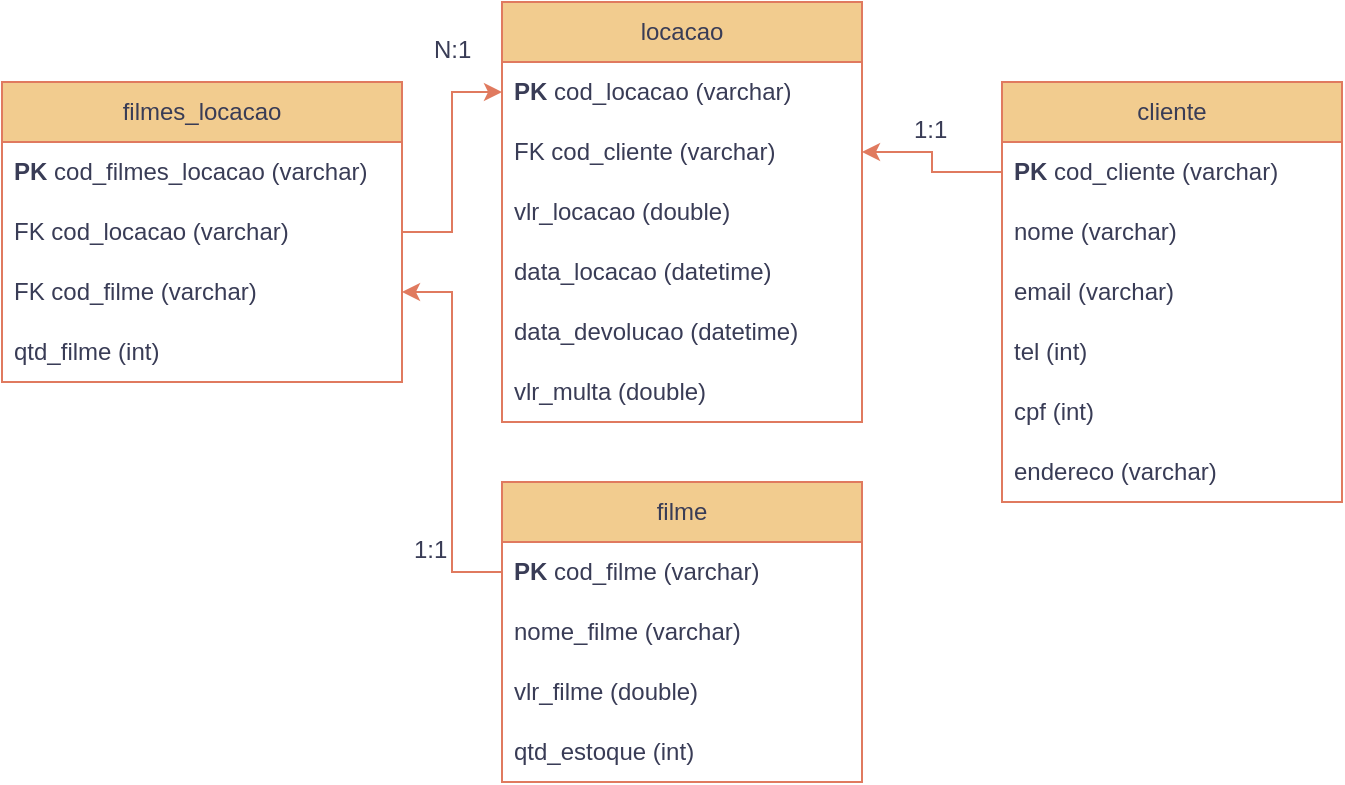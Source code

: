 <mxfile version="22.0.0" type="device">
  <diagram id="R2lEEEUBdFMjLlhIrx00" name="Page-1">
    <mxGraphModel dx="1034" dy="734" grid="1" gridSize="10" guides="1" tooltips="1" connect="1" arrows="1" fold="1" page="1" pageScale="1" pageWidth="850" pageHeight="1100" math="0" shadow="0" extFonts="Permanent Marker^https://fonts.googleapis.com/css?family=Permanent+Marker">
      <root>
        <mxCell id="0" />
        <mxCell id="1" parent="0" />
        <mxCell id="8sBruQDU4nXfUa4fwqbi-1" value="locacao" style="swimlane;fontStyle=0;childLayout=stackLayout;horizontal=1;startSize=30;horizontalStack=0;resizeParent=1;resizeParentMax=0;resizeLast=0;collapsible=1;marginBottom=0;whiteSpace=wrap;html=1;fillColor=#F2CC8F;labelBackgroundColor=none;strokeColor=#E07A5F;fontColor=#393C56;" parent="1" vertex="1">
          <mxGeometry x="260" y="40" width="180" height="210" as="geometry" />
        </mxCell>
        <mxCell id="8sBruQDU4nXfUa4fwqbi-2" value="&lt;b&gt;PK &lt;/b&gt;cod_locacao (varchar)" style="text;strokeColor=none;fillColor=none;align=left;verticalAlign=middle;spacingLeft=4;spacingRight=4;overflow=hidden;points=[[0,0.5],[1,0.5]];portConstraint=eastwest;rotatable=0;whiteSpace=wrap;html=1;labelBackgroundColor=none;fontColor=#393C56;" parent="8sBruQDU4nXfUa4fwqbi-1" vertex="1">
          <mxGeometry y="30" width="180" height="30" as="geometry" />
        </mxCell>
        <mxCell id="8sBruQDU4nXfUa4fwqbi-4" value="FK cod_cliente (varchar)" style="text;strokeColor=none;fillColor=none;align=left;verticalAlign=middle;spacingLeft=4;spacingRight=4;overflow=hidden;points=[[0,0.5],[1,0.5]];portConstraint=eastwest;rotatable=0;whiteSpace=wrap;html=1;labelBackgroundColor=none;fontColor=#393C56;" parent="8sBruQDU4nXfUa4fwqbi-1" vertex="1">
          <mxGeometry y="60" width="180" height="30" as="geometry" />
        </mxCell>
        <mxCell id="8sBruQDU4nXfUa4fwqbi-20" value="vlr_locacao (double)" style="text;strokeColor=none;fillColor=none;align=left;verticalAlign=middle;spacingLeft=4;spacingRight=4;overflow=hidden;points=[[0,0.5],[1,0.5]];portConstraint=eastwest;rotatable=0;whiteSpace=wrap;html=1;labelBackgroundColor=none;fontColor=#393C56;" parent="8sBruQDU4nXfUa4fwqbi-1" vertex="1">
          <mxGeometry y="90" width="180" height="30" as="geometry" />
        </mxCell>
        <mxCell id="8sBruQDU4nXfUa4fwqbi-21" value="data_locacao (datetime)" style="text;strokeColor=none;fillColor=none;align=left;verticalAlign=middle;spacingLeft=4;spacingRight=4;overflow=hidden;points=[[0,0.5],[1,0.5]];portConstraint=eastwest;rotatable=0;whiteSpace=wrap;html=1;labelBackgroundColor=none;fontColor=#393C56;" parent="8sBruQDU4nXfUa4fwqbi-1" vertex="1">
          <mxGeometry y="120" width="180" height="30" as="geometry" />
        </mxCell>
        <mxCell id="8sBruQDU4nXfUa4fwqbi-22" value="data_devolucao (datetime)" style="text;strokeColor=none;fillColor=none;align=left;verticalAlign=middle;spacingLeft=4;spacingRight=4;overflow=hidden;points=[[0,0.5],[1,0.5]];portConstraint=eastwest;rotatable=0;whiteSpace=wrap;html=1;labelBackgroundColor=none;fontColor=#393C56;" parent="8sBruQDU4nXfUa4fwqbi-1" vertex="1">
          <mxGeometry y="150" width="180" height="30" as="geometry" />
        </mxCell>
        <mxCell id="8sBruQDU4nXfUa4fwqbi-28" value="vlr_multa (double)" style="text;strokeColor=none;fillColor=none;align=left;verticalAlign=middle;spacingLeft=4;spacingRight=4;overflow=hidden;points=[[0,0.5],[1,0.5]];portConstraint=eastwest;rotatable=0;whiteSpace=wrap;html=1;labelBackgroundColor=none;fontColor=#393C56;" parent="8sBruQDU4nXfUa4fwqbi-1" vertex="1">
          <mxGeometry y="180" width="180" height="30" as="geometry" />
        </mxCell>
        <mxCell id="8sBruQDU4nXfUa4fwqbi-5" value="filme" style="swimlane;fontStyle=0;childLayout=stackLayout;horizontal=1;startSize=30;horizontalStack=0;resizeParent=1;resizeParentMax=0;resizeLast=0;collapsible=1;marginBottom=0;whiteSpace=wrap;html=1;fillColor=#F2CC8F;labelBackgroundColor=none;strokeColor=#E07A5F;fontColor=#393C56;" parent="1" vertex="1">
          <mxGeometry x="260" y="280" width="180" height="150" as="geometry" />
        </mxCell>
        <mxCell id="8sBruQDU4nXfUa4fwqbi-6" value="&lt;b&gt;PK &lt;/b&gt;cod_filme (varchar)" style="text;strokeColor=none;fillColor=none;align=left;verticalAlign=middle;spacingLeft=4;spacingRight=4;overflow=hidden;points=[[0,0.5],[1,0.5]];portConstraint=eastwest;rotatable=0;whiteSpace=wrap;html=1;labelBackgroundColor=none;fontColor=#393C56;" parent="8sBruQDU4nXfUa4fwqbi-5" vertex="1">
          <mxGeometry y="30" width="180" height="30" as="geometry" />
        </mxCell>
        <mxCell id="8sBruQDU4nXfUa4fwqbi-7" value="nome_filme (varchar)" style="text;strokeColor=none;fillColor=none;align=left;verticalAlign=middle;spacingLeft=4;spacingRight=4;overflow=hidden;points=[[0,0.5],[1,0.5]];portConstraint=eastwest;rotatable=0;whiteSpace=wrap;html=1;labelBackgroundColor=none;fontColor=#393C56;" parent="8sBruQDU4nXfUa4fwqbi-5" vertex="1">
          <mxGeometry y="60" width="180" height="30" as="geometry" />
        </mxCell>
        <mxCell id="8sBruQDU4nXfUa4fwqbi-8" value="vlr_filme (double)" style="text;strokeColor=none;fillColor=none;align=left;verticalAlign=middle;spacingLeft=4;spacingRight=4;overflow=hidden;points=[[0,0.5],[1,0.5]];portConstraint=eastwest;rotatable=0;whiteSpace=wrap;html=1;labelBackgroundColor=none;fontColor=#393C56;" parent="8sBruQDU4nXfUa4fwqbi-5" vertex="1">
          <mxGeometry y="90" width="180" height="30" as="geometry" />
        </mxCell>
        <mxCell id="8sBruQDU4nXfUa4fwqbi-27" value="qtd_estoque (int)" style="text;strokeColor=none;fillColor=none;align=left;verticalAlign=middle;spacingLeft=4;spacingRight=4;overflow=hidden;points=[[0,0.5],[1,0.5]];portConstraint=eastwest;rotatable=0;whiteSpace=wrap;html=1;labelBackgroundColor=none;fontColor=#393C56;" parent="8sBruQDU4nXfUa4fwqbi-5" vertex="1">
          <mxGeometry y="120" width="180" height="30" as="geometry" />
        </mxCell>
        <mxCell id="8sBruQDU4nXfUa4fwqbi-9" value="cliente" style="swimlane;fontStyle=0;childLayout=stackLayout;horizontal=1;startSize=30;horizontalStack=0;resizeParent=1;resizeParentMax=0;resizeLast=0;collapsible=1;marginBottom=0;whiteSpace=wrap;html=1;fillColor=#F2CC8F;labelBackgroundColor=none;strokeColor=#E07A5F;fontColor=#393C56;" parent="1" vertex="1">
          <mxGeometry x="510" y="80" width="170" height="210" as="geometry" />
        </mxCell>
        <mxCell id="8sBruQDU4nXfUa4fwqbi-10" value="&lt;b&gt;PK &lt;/b&gt;cod_cliente (varchar)" style="text;strokeColor=none;fillColor=none;align=left;verticalAlign=middle;spacingLeft=4;spacingRight=4;overflow=hidden;points=[[0,0.5],[1,0.5]];portConstraint=eastwest;rotatable=0;whiteSpace=wrap;html=1;labelBackgroundColor=none;fontColor=#393C56;" parent="8sBruQDU4nXfUa4fwqbi-9" vertex="1">
          <mxGeometry y="30" width="170" height="30" as="geometry" />
        </mxCell>
        <mxCell id="8sBruQDU4nXfUa4fwqbi-11" value="nome (varchar)" style="text;strokeColor=none;fillColor=none;align=left;verticalAlign=middle;spacingLeft=4;spacingRight=4;overflow=hidden;points=[[0,0.5],[1,0.5]];portConstraint=eastwest;rotatable=0;whiteSpace=wrap;html=1;labelBackgroundColor=none;fontColor=#393C56;" parent="8sBruQDU4nXfUa4fwqbi-9" vertex="1">
          <mxGeometry y="60" width="170" height="30" as="geometry" />
        </mxCell>
        <mxCell id="8sBruQDU4nXfUa4fwqbi-12" value="email (varchar)" style="text;strokeColor=none;fillColor=none;align=left;verticalAlign=middle;spacingLeft=4;spacingRight=4;overflow=hidden;points=[[0,0.5],[1,0.5]];portConstraint=eastwest;rotatable=0;whiteSpace=wrap;html=1;labelBackgroundColor=none;fontColor=#393C56;" parent="8sBruQDU4nXfUa4fwqbi-9" vertex="1">
          <mxGeometry y="90" width="170" height="30" as="geometry" />
        </mxCell>
        <mxCell id="8sBruQDU4nXfUa4fwqbi-23" value="tel (int)" style="text;strokeColor=none;fillColor=none;align=left;verticalAlign=middle;spacingLeft=4;spacingRight=4;overflow=hidden;points=[[0,0.5],[1,0.5]];portConstraint=eastwest;rotatable=0;whiteSpace=wrap;html=1;labelBackgroundColor=none;fontColor=#393C56;" parent="8sBruQDU4nXfUa4fwqbi-9" vertex="1">
          <mxGeometry y="120" width="170" height="30" as="geometry" />
        </mxCell>
        <mxCell id="8sBruQDU4nXfUa4fwqbi-24" value="cpf (int)" style="text;strokeColor=none;fillColor=none;align=left;verticalAlign=middle;spacingLeft=4;spacingRight=4;overflow=hidden;points=[[0,0.5],[1,0.5]];portConstraint=eastwest;rotatable=0;whiteSpace=wrap;html=1;labelBackgroundColor=none;fontColor=#393C56;" parent="8sBruQDU4nXfUa4fwqbi-9" vertex="1">
          <mxGeometry y="150" width="170" height="30" as="geometry" />
        </mxCell>
        <mxCell id="8sBruQDU4nXfUa4fwqbi-25" value="endereco (varchar)" style="text;strokeColor=none;fillColor=none;align=left;verticalAlign=middle;spacingLeft=4;spacingRight=4;overflow=hidden;points=[[0,0.5],[1,0.5]];portConstraint=eastwest;rotatable=0;whiteSpace=wrap;html=1;labelBackgroundColor=none;fontColor=#393C56;" parent="8sBruQDU4nXfUa4fwqbi-9" vertex="1">
          <mxGeometry y="180" width="170" height="30" as="geometry" />
        </mxCell>
        <mxCell id="8sBruQDU4nXfUa4fwqbi-13" value="filmes_locacao" style="swimlane;fontStyle=0;childLayout=stackLayout;horizontal=1;startSize=30;horizontalStack=0;resizeParent=1;resizeParentMax=0;resizeLast=0;collapsible=1;marginBottom=0;whiteSpace=wrap;html=1;fillColor=#F2CC8F;labelBackgroundColor=none;strokeColor=#E07A5F;fontColor=#393C56;" parent="1" vertex="1">
          <mxGeometry x="10" y="80" width="200" height="150" as="geometry" />
        </mxCell>
        <mxCell id="8sBruQDU4nXfUa4fwqbi-14" value="&lt;b&gt;PK &lt;/b&gt;cod_filmes_locacao (varchar)" style="text;strokeColor=none;fillColor=none;align=left;verticalAlign=middle;spacingLeft=4;spacingRight=4;overflow=hidden;points=[[0,0.5],[1,0.5]];portConstraint=eastwest;rotatable=0;whiteSpace=wrap;html=1;labelBackgroundColor=none;fontColor=#393C56;" parent="8sBruQDU4nXfUa4fwqbi-13" vertex="1">
          <mxGeometry y="30" width="200" height="30" as="geometry" />
        </mxCell>
        <mxCell id="8sBruQDU4nXfUa4fwqbi-15" value="FK cod_locacao (varchar)" style="text;strokeColor=none;fillColor=none;align=left;verticalAlign=middle;spacingLeft=4;spacingRight=4;overflow=hidden;points=[[0,0.5],[1,0.5]];portConstraint=eastwest;rotatable=0;whiteSpace=wrap;html=1;labelBackgroundColor=none;fontColor=#393C56;" parent="8sBruQDU4nXfUa4fwqbi-13" vertex="1">
          <mxGeometry y="60" width="200" height="30" as="geometry" />
        </mxCell>
        <mxCell id="8sBruQDU4nXfUa4fwqbi-16" value="FK cod_filme (varchar)" style="text;strokeColor=none;fillColor=none;align=left;verticalAlign=middle;spacingLeft=4;spacingRight=4;overflow=hidden;points=[[0,0.5],[1,0.5]];portConstraint=eastwest;rotatable=0;whiteSpace=wrap;html=1;labelBackgroundColor=none;fontColor=#393C56;" parent="8sBruQDU4nXfUa4fwqbi-13" vertex="1">
          <mxGeometry y="90" width="200" height="30" as="geometry" />
        </mxCell>
        <mxCell id="8sBruQDU4nXfUa4fwqbi-26" value="qtd_filme (int)" style="text;strokeColor=none;fillColor=none;align=left;verticalAlign=middle;spacingLeft=4;spacingRight=4;overflow=hidden;points=[[0,0.5],[1,0.5]];portConstraint=eastwest;rotatable=0;whiteSpace=wrap;html=1;labelBackgroundColor=none;fontColor=#393C56;" parent="8sBruQDU4nXfUa4fwqbi-13" vertex="1">
          <mxGeometry y="120" width="200" height="30" as="geometry" />
        </mxCell>
        <mxCell id="E78Aiq7PLDTjjmtYqSLd-2" style="edgeStyle=orthogonalEdgeStyle;rounded=0;orthogonalLoop=1;jettySize=auto;html=1;exitX=1;exitY=0.5;exitDx=0;exitDy=0;entryX=0;entryY=0.5;entryDx=0;entryDy=0;strokeColor=#E07A5F;fontColor=#393C56;fillColor=#F2CC8F;" edge="1" parent="1" source="8sBruQDU4nXfUa4fwqbi-15" target="8sBruQDU4nXfUa4fwqbi-2">
          <mxGeometry relative="1" as="geometry" />
        </mxCell>
        <mxCell id="E78Aiq7PLDTjjmtYqSLd-3" style="edgeStyle=orthogonalEdgeStyle;rounded=0;orthogonalLoop=1;jettySize=auto;html=1;exitX=0;exitY=0.5;exitDx=0;exitDy=0;entryX=1;entryY=0.5;entryDx=0;entryDy=0;strokeColor=#E07A5F;fontColor=#393C56;fillColor=#F2CC8F;" edge="1" parent="1" source="8sBruQDU4nXfUa4fwqbi-10" target="8sBruQDU4nXfUa4fwqbi-4">
          <mxGeometry relative="1" as="geometry" />
        </mxCell>
        <mxCell id="E78Aiq7PLDTjjmtYqSLd-17" value="1:1" style="text;strokeColor=none;fillColor=none;spacingLeft=4;spacingRight=4;overflow=hidden;rotatable=0;points=[[0,0.5],[1,0.5]];portConstraint=eastwest;fontSize=12;whiteSpace=wrap;html=1;fontColor=#393C56;" vertex="1" parent="1">
          <mxGeometry x="460" y="90" width="40" height="30" as="geometry" />
        </mxCell>
        <mxCell id="E78Aiq7PLDTjjmtYqSLd-18" value="N:1" style="text;strokeColor=none;fillColor=none;spacingLeft=4;spacingRight=4;overflow=hidden;rotatable=0;points=[[0,0.5],[1,0.5]];portConstraint=eastwest;fontSize=12;whiteSpace=wrap;html=1;fontColor=#393C56;" vertex="1" parent="1">
          <mxGeometry x="220" y="50" width="40" height="30" as="geometry" />
        </mxCell>
        <mxCell id="E78Aiq7PLDTjjmtYqSLd-19" value="1:1" style="text;strokeColor=none;fillColor=none;spacingLeft=4;spacingRight=4;overflow=hidden;rotatable=0;points=[[0,0.5],[1,0.5]];portConstraint=eastwest;fontSize=12;whiteSpace=wrap;html=1;fontColor=#393C56;" vertex="1" parent="1">
          <mxGeometry x="210" y="300" width="40" height="30" as="geometry" />
        </mxCell>
        <mxCell id="E78Aiq7PLDTjjmtYqSLd-20" style="edgeStyle=orthogonalEdgeStyle;rounded=0;orthogonalLoop=1;jettySize=auto;html=1;exitX=0;exitY=0.5;exitDx=0;exitDy=0;entryX=1;entryY=0.5;entryDx=0;entryDy=0;strokeColor=#E07A5F;fontColor=#393C56;fillColor=#F2CC8F;" edge="1" parent="1" source="8sBruQDU4nXfUa4fwqbi-6" target="8sBruQDU4nXfUa4fwqbi-16">
          <mxGeometry relative="1" as="geometry" />
        </mxCell>
      </root>
    </mxGraphModel>
  </diagram>
</mxfile>
